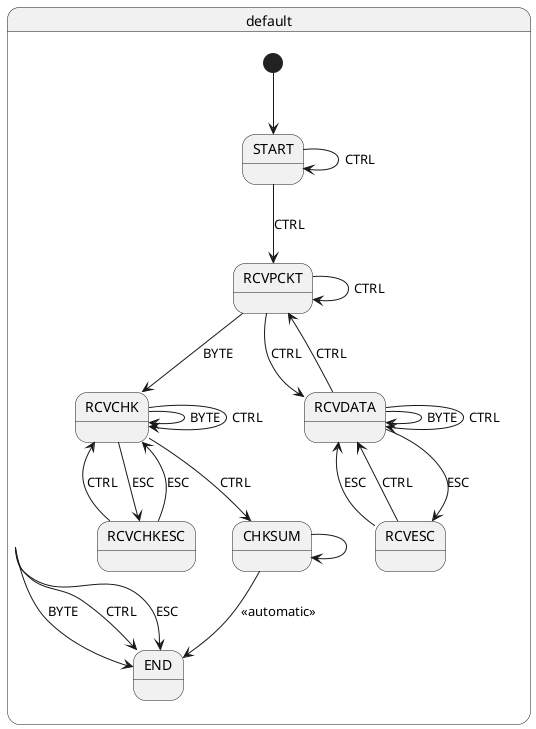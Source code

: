 @startuml
state default {
  [*] --> START
  START --> START : CTRL
  RCVPCKT --> RCVPCKT : CTRL
  RCVPCKT --> RCVCHK : BYTE
  RCVDATA --> RCVDATA : BYTE
  RCVDATA --> RCVDATA : CTRL
  RCVDATA --> RCVESC : ESC
  RCVESC --> RCVDATA : ESC
  RCVESC --> RCVDATA : CTRL
  RCVCHK --> RCVCHK : BYTE
  RCVCHK --> RCVCHKESC : ESC
  RCVCHK --> RCVCHK : CTRL
  RCVCHKESC --> RCVCHK : ESC
  RCVCHKESC --> RCVCHK : CTRL
  START --> RCVPCKT : CTRL
  RCVPCKT --> RCVDATA : CTRL
  RCVDATA --> RCVPCKT : CTRL
  RCVCHK --> CHKSUM : CTRL
  default --> END : BYTE
  default --> END : CTRL
  default --> END : ESC
  CHKSUM --> CHKSUM
  CHKSUM --> END : <<automatic>>
}
@enduml

